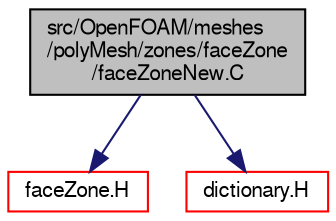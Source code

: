 digraph "src/OpenFOAM/meshes/polyMesh/zones/faceZone/faceZoneNew.C"
{
  bgcolor="transparent";
  edge [fontname="FreeSans",fontsize="10",labelfontname="FreeSans",labelfontsize="10"];
  node [fontname="FreeSans",fontsize="10",shape=record];
  Node0 [label="src/OpenFOAM/meshes\l/polyMesh/zones/faceZone\l/faceZoneNew.C",height=0.2,width=0.4,color="black", fillcolor="grey75", style="filled", fontcolor="black"];
  Node0 -> Node1 [color="midnightblue",fontsize="10",style="solid",fontname="FreeSans"];
  Node1 [label="faceZone.H",height=0.2,width=0.4,color="red",URL="$a11789.html"];
  Node0 -> Node56 [color="midnightblue",fontsize="10",style="solid",fontname="FreeSans"];
  Node56 [label="dictionary.H",height=0.2,width=0.4,color="red",URL="$a08804.html"];
}
